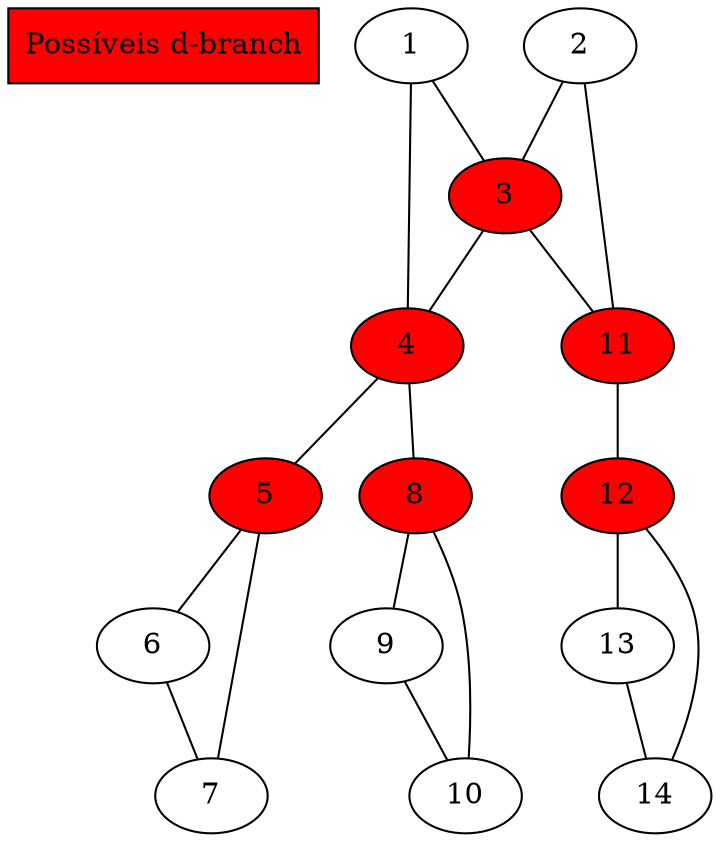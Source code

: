graph G {
    titulo [label="Possíveis d-branch", shape="rectangle", style="filled", fontsize=14, fillcolor="red"]
    3 [fillcolor="red", style="filled"];
    4 [fillcolor="red", style="filled"];
    5 [fillcolor="red", style="filled"];
    8 [fillcolor="red", style="filled"];
    11 [fillcolor="red", style="filled"];
    12 [fillcolor="red", style="filled"];
    1 -- 3
    1 -- 4 
    2 -- 3
    2 -- 11  
    3 -- 4 
    3 -- 11
    4 -- 5 
    4 -- 8 
    5 -- 6 
    5 -- 7 
    6 -- 7 
    8 -- 9 
    8 -- 10 
    9 -- 10
    11 -- 12 
    12 -- 13 
    12 -- 14 
    13 -- 14 
}